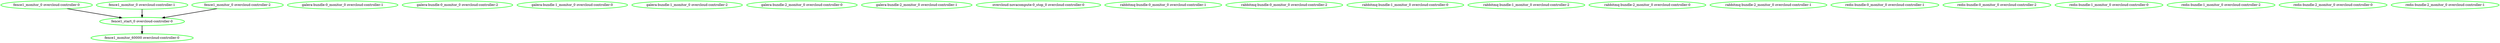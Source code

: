  digraph "g" {
"fence1_monitor_0 overcloud-controller-0" -> "fence1_start_0 overcloud-controller-0" [ style = bold]
"fence1_monitor_0 overcloud-controller-0" [ style=bold color="green" fontcolor="black"]
"fence1_monitor_0 overcloud-controller-1" -> "fence1_start_0 overcloud-controller-0" [ style = bold]
"fence1_monitor_0 overcloud-controller-1" [ style=bold color="green" fontcolor="black"]
"fence1_monitor_0 overcloud-controller-2" -> "fence1_start_0 overcloud-controller-0" [ style = bold]
"fence1_monitor_0 overcloud-controller-2" [ style=bold color="green" fontcolor="black"]
"fence1_monitor_60000 overcloud-controller-0" [ style=bold color="green" fontcolor="black"]
"fence1_start_0 overcloud-controller-0" -> "fence1_monitor_60000 overcloud-controller-0" [ style = bold]
"fence1_start_0 overcloud-controller-0" [ style=bold color="green" fontcolor="black"]
"galera-bundle-0_monitor_0 overcloud-controller-1" [ style=bold color="green" fontcolor="black"]
"galera-bundle-0_monitor_0 overcloud-controller-2" [ style=bold color="green" fontcolor="black"]
"galera-bundle-1_monitor_0 overcloud-controller-0" [ style=bold color="green" fontcolor="black"]
"galera-bundle-1_monitor_0 overcloud-controller-2" [ style=bold color="green" fontcolor="black"]
"galera-bundle-2_monitor_0 overcloud-controller-0" [ style=bold color="green" fontcolor="black"]
"galera-bundle-2_monitor_0 overcloud-controller-1" [ style=bold color="green" fontcolor="black"]
"overcloud-novacompute-0_stop_0 overcloud-controller-0" [ style=bold color="green" fontcolor="black"]
"rabbitmq-bundle-0_monitor_0 overcloud-controller-1" [ style=bold color="green" fontcolor="black"]
"rabbitmq-bundle-0_monitor_0 overcloud-controller-2" [ style=bold color="green" fontcolor="black"]
"rabbitmq-bundle-1_monitor_0 overcloud-controller-0" [ style=bold color="green" fontcolor="black"]
"rabbitmq-bundle-1_monitor_0 overcloud-controller-2" [ style=bold color="green" fontcolor="black"]
"rabbitmq-bundle-2_monitor_0 overcloud-controller-0" [ style=bold color="green" fontcolor="black"]
"rabbitmq-bundle-2_monitor_0 overcloud-controller-1" [ style=bold color="green" fontcolor="black"]
"redis-bundle-0_monitor_0 overcloud-controller-1" [ style=bold color="green" fontcolor="black"]
"redis-bundle-0_monitor_0 overcloud-controller-2" [ style=bold color="green" fontcolor="black"]
"redis-bundle-1_monitor_0 overcloud-controller-0" [ style=bold color="green" fontcolor="black"]
"redis-bundle-1_monitor_0 overcloud-controller-2" [ style=bold color="green" fontcolor="black"]
"redis-bundle-2_monitor_0 overcloud-controller-0" [ style=bold color="green" fontcolor="black"]
"redis-bundle-2_monitor_0 overcloud-controller-1" [ style=bold color="green" fontcolor="black"]
}
